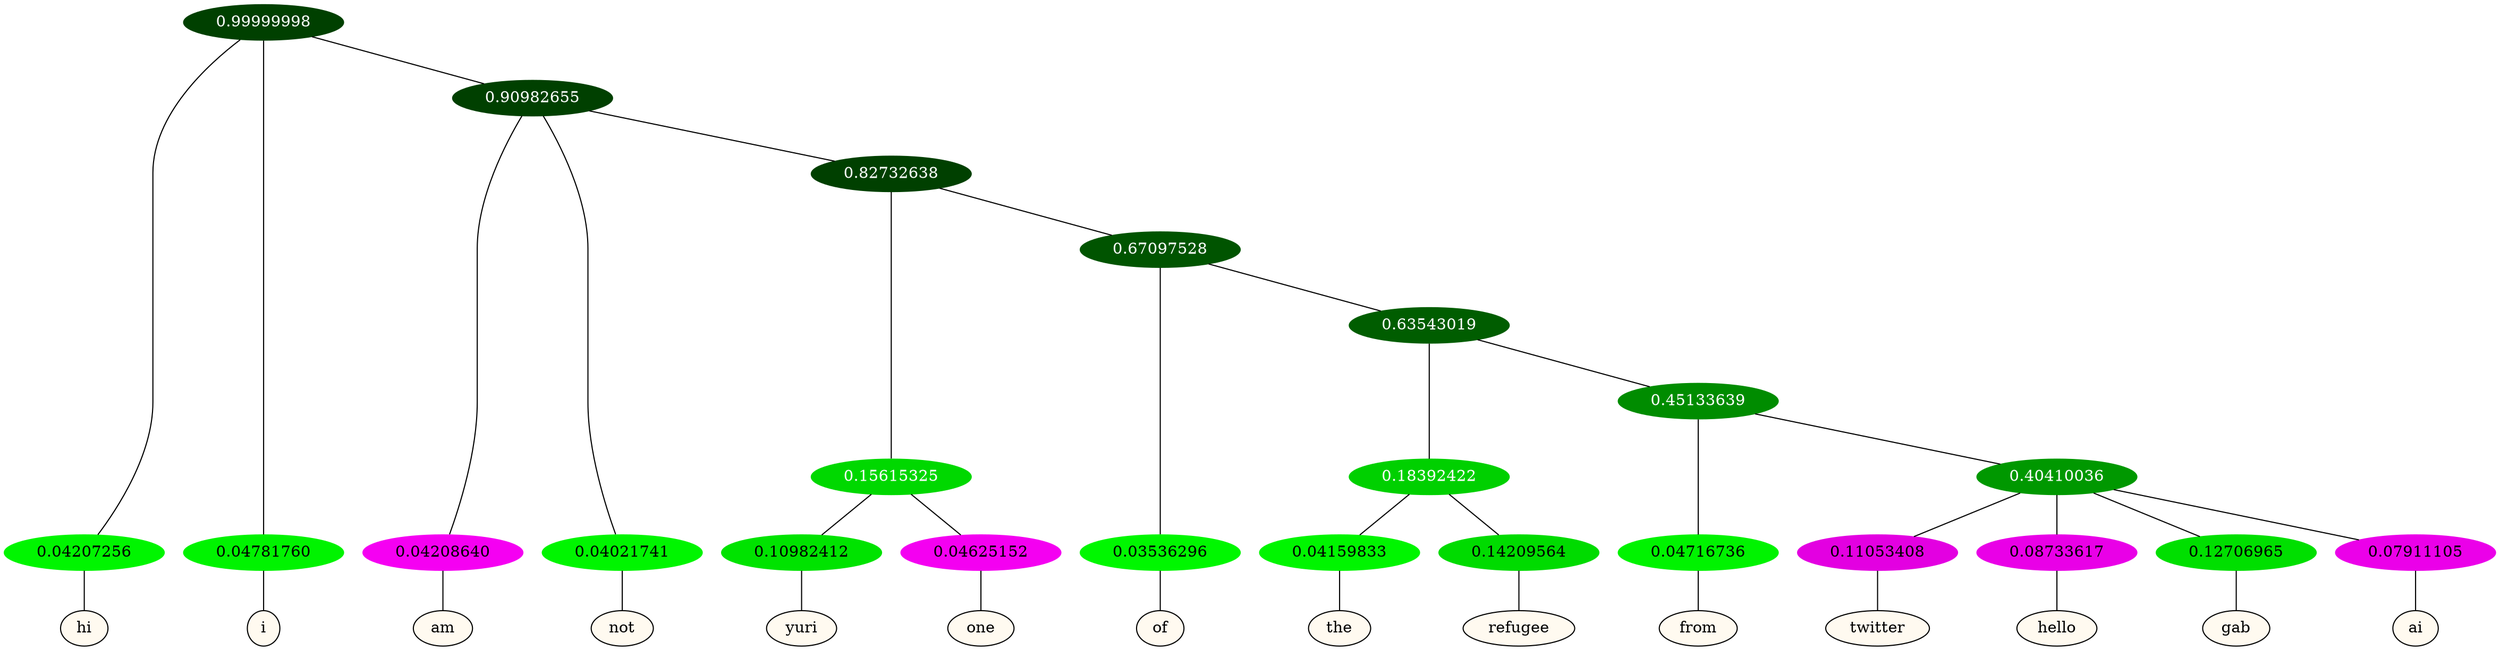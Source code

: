 graph {
	node [format=png height=0.15 nodesep=0.001 ordering=out overlap=prism overlap_scaling=0.01 ranksep=0.001 ratio=0.2 style=filled width=0.15]
	{
		rank=same
		a_w_1 [label=hi color=black fillcolor=floralwhite style="filled,solid"]
		a_w_2 [label=i color=black fillcolor=floralwhite style="filled,solid"]
		a_w_4 [label=am color=black fillcolor=floralwhite style="filled,solid"]
		a_w_5 [label=not color=black fillcolor=floralwhite style="filled,solid"]
		a_w_9 [label=yuri color=black fillcolor=floralwhite style="filled,solid"]
		a_w_10 [label=one color=black fillcolor=floralwhite style="filled,solid"]
		a_w_11 [label=of color=black fillcolor=floralwhite style="filled,solid"]
		a_w_15 [label=the color=black fillcolor=floralwhite style="filled,solid"]
		a_w_16 [label=refugee color=black fillcolor=floralwhite style="filled,solid"]
		a_w_17 [label=from color=black fillcolor=floralwhite style="filled,solid"]
		a_w_19 [label=twitter color=black fillcolor=floralwhite style="filled,solid"]
		a_w_20 [label=hello color=black fillcolor=floralwhite style="filled,solid"]
		a_w_21 [label=gab color=black fillcolor=floralwhite style="filled,solid"]
		a_w_22 [label=ai color=black fillcolor=floralwhite style="filled,solid"]
	}
	a_n_1 -- a_w_1
	a_n_2 -- a_w_2
	a_n_4 -- a_w_4
	a_n_5 -- a_w_5
	a_n_9 -- a_w_9
	a_n_10 -- a_w_10
	a_n_11 -- a_w_11
	a_n_15 -- a_w_15
	a_n_16 -- a_w_16
	a_n_17 -- a_w_17
	a_n_19 -- a_w_19
	a_n_20 -- a_w_20
	a_n_21 -- a_w_21
	a_n_22 -- a_w_22
	{
		rank=same
		a_n_1 [label=0.04207256 color="0.334 1.000 0.958" fontcolor=black]
		a_n_2 [label=0.04781760 color="0.334 1.000 0.952" fontcolor=black]
		a_n_4 [label=0.04208640 color="0.835 1.000 0.958" fontcolor=black]
		a_n_5 [label=0.04021741 color="0.334 1.000 0.960" fontcolor=black]
		a_n_9 [label=0.10982412 color="0.334 1.000 0.890" fontcolor=black]
		a_n_10 [label=0.04625152 color="0.835 1.000 0.954" fontcolor=black]
		a_n_11 [label=0.03536296 color="0.334 1.000 0.965" fontcolor=black]
		a_n_15 [label=0.04159833 color="0.334 1.000 0.958" fontcolor=black]
		a_n_16 [label=0.14209564 color="0.334 1.000 0.858" fontcolor=black]
		a_n_17 [label=0.04716736 color="0.334 1.000 0.953" fontcolor=black]
		a_n_19 [label=0.11053408 color="0.835 1.000 0.889" fontcolor=black]
		a_n_20 [label=0.08733617 color="0.835 1.000 0.913" fontcolor=black]
		a_n_21 [label=0.12706965 color="0.334 1.000 0.873" fontcolor=black]
		a_n_22 [label=0.07911105 color="0.835 1.000 0.921" fontcolor=black]
	}
	a_n_0 [label=0.99999998 color="0.334 1.000 0.250" fontcolor=grey99]
	a_n_0 -- a_n_1
	a_n_0 -- a_n_2
	a_n_3 [label=0.90982655 color="0.334 1.000 0.250" fontcolor=grey99]
	a_n_0 -- a_n_3
	a_n_3 -- a_n_4
	a_n_3 -- a_n_5
	a_n_6 [label=0.82732638 color="0.334 1.000 0.250" fontcolor=grey99]
	a_n_3 -- a_n_6
	a_n_7 [label=0.15615325 color="0.334 1.000 0.844" fontcolor=grey99]
	a_n_6 -- a_n_7
	a_n_8 [label=0.67097528 color="0.334 1.000 0.329" fontcolor=grey99]
	a_n_6 -- a_n_8
	a_n_7 -- a_n_9
	a_n_7 -- a_n_10
	a_n_8 -- a_n_11
	a_n_12 [label=0.63543019 color="0.334 1.000 0.365" fontcolor=grey99]
	a_n_8 -- a_n_12
	a_n_13 [label=0.18392422 color="0.334 1.000 0.816" fontcolor=grey99]
	a_n_12 -- a_n_13
	a_n_14 [label=0.45133639 color="0.334 1.000 0.549" fontcolor=grey99]
	a_n_12 -- a_n_14
	a_n_13 -- a_n_15
	a_n_13 -- a_n_16
	a_n_14 -- a_n_17
	a_n_18 [label=0.40410036 color="0.334 1.000 0.596" fontcolor=grey99]
	a_n_14 -- a_n_18
	a_n_18 -- a_n_19
	a_n_18 -- a_n_20
	a_n_18 -- a_n_21
	a_n_18 -- a_n_22
}
